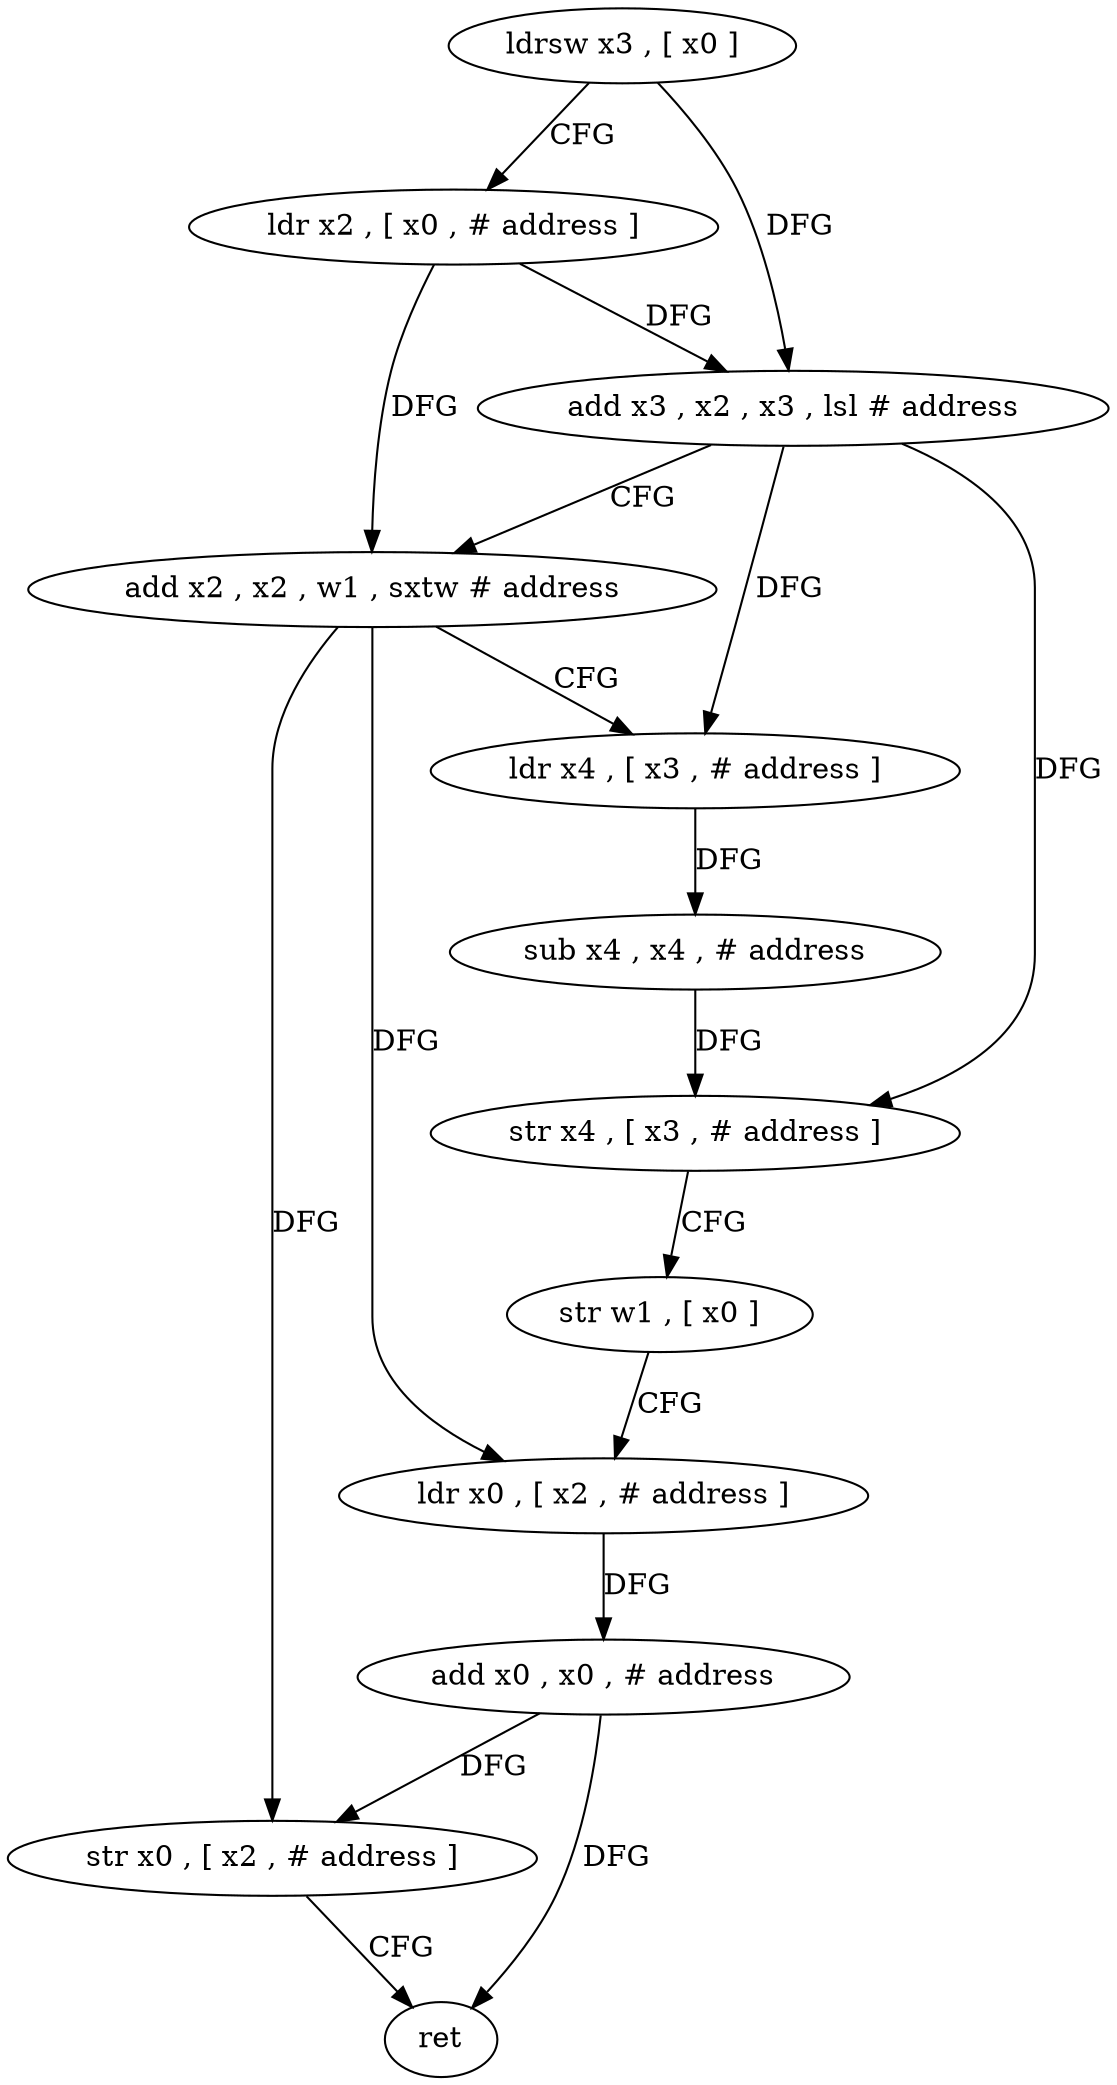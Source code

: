 digraph "func" {
"80024" [label = "ldrsw x3 , [ x0 ]" ]
"80028" [label = "ldr x2 , [ x0 , # address ]" ]
"80032" [label = "add x3 , x2 , x3 , lsl # address" ]
"80036" [label = "add x2 , x2 , w1 , sxtw # address" ]
"80040" [label = "ldr x4 , [ x3 , # address ]" ]
"80044" [label = "sub x4 , x4 , # address" ]
"80048" [label = "str x4 , [ x3 , # address ]" ]
"80052" [label = "str w1 , [ x0 ]" ]
"80056" [label = "ldr x0 , [ x2 , # address ]" ]
"80060" [label = "add x0 , x0 , # address" ]
"80064" [label = "str x0 , [ x2 , # address ]" ]
"80068" [label = "ret" ]
"80024" -> "80028" [ label = "CFG" ]
"80024" -> "80032" [ label = "DFG" ]
"80028" -> "80032" [ label = "DFG" ]
"80028" -> "80036" [ label = "DFG" ]
"80032" -> "80036" [ label = "CFG" ]
"80032" -> "80040" [ label = "DFG" ]
"80032" -> "80048" [ label = "DFG" ]
"80036" -> "80040" [ label = "CFG" ]
"80036" -> "80056" [ label = "DFG" ]
"80036" -> "80064" [ label = "DFG" ]
"80040" -> "80044" [ label = "DFG" ]
"80044" -> "80048" [ label = "DFG" ]
"80048" -> "80052" [ label = "CFG" ]
"80052" -> "80056" [ label = "CFG" ]
"80056" -> "80060" [ label = "DFG" ]
"80060" -> "80064" [ label = "DFG" ]
"80060" -> "80068" [ label = "DFG" ]
"80064" -> "80068" [ label = "CFG" ]
}
